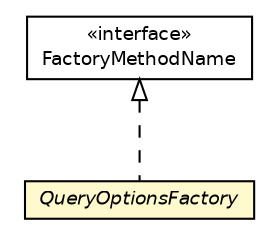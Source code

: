 #!/usr/local/bin/dot
#
# Class diagram 
# Generated by UmlGraph version 4.6 (http://www.spinellis.gr/sw/umlgraph)
#

digraph G {
	edge [fontname="Helvetica",fontsize=10,labelfontname="Helvetica",labelfontsize=10];
	node [fontname="Helvetica",fontsize=10,shape=plaintext];
	// org.synchronoss.cpo.cassandra.config.QueryOptionsFactory
	c46055 [label=<<table border="0" cellborder="1" cellspacing="0" cellpadding="2" port="p" bgcolor="lemonChiffon" href="./QueryOptionsFactory.html">
		<tr><td><table border="0" cellspacing="0" cellpadding="1">
			<tr><td><font face="Helvetica-Oblique"> QueryOptionsFactory </font></td></tr>
		</table></td></tr>
		</table>>, fontname="Helvetica", fontcolor="black", fontsize=9.0];
	// org.synchronoss.cpo.cassandra.config.FactoryMethodName
	c46059 [label=<<table border="0" cellborder="1" cellspacing="0" cellpadding="2" port="p" href="./FactoryMethodName.html">
		<tr><td><table border="0" cellspacing="0" cellpadding="1">
			<tr><td> &laquo;interface&raquo; </td></tr>
			<tr><td> FactoryMethodName </td></tr>
		</table></td></tr>
		</table>>, fontname="Helvetica", fontcolor="black", fontsize=9.0];
	//org.synchronoss.cpo.cassandra.config.QueryOptionsFactory implements org.synchronoss.cpo.cassandra.config.FactoryMethodName
	c46059:p -> c46055:p [dir=back,arrowtail=empty,style=dashed];
}

